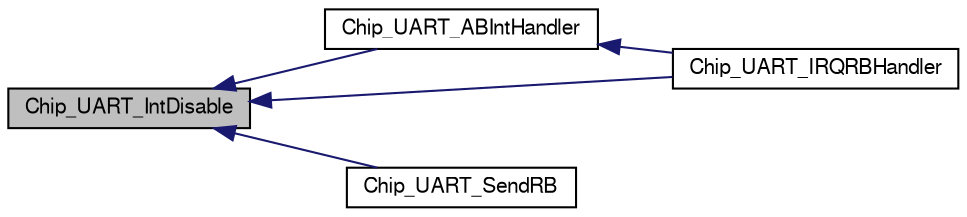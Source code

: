 digraph "Chip_UART_IntDisable"
{
  edge [fontname="FreeSans",fontsize="10",labelfontname="FreeSans",labelfontsize="10"];
  node [fontname="FreeSans",fontsize="10",shape=record];
  rankdir="LR";
  Node1 [label="Chip_UART_IntDisable",height=0.2,width=0.4,color="black", fillcolor="grey75", style="filled", fontcolor="black"];
  Node1 -> Node2 [dir="back",color="midnightblue",fontsize="10",style="solid"];
  Node2 [label="Chip_UART_ABIntHandler",height=0.2,width=0.4,color="black", fillcolor="white", style="filled",URL="$uart__17xx__40xx_8c.html#a250da66117563793dbcdb06b6c8b9bd9"];
  Node2 -> Node3 [dir="back",color="midnightblue",fontsize="10",style="solid"];
  Node3 [label="Chip_UART_IRQRBHandler",height=0.2,width=0.4,color="black", fillcolor="white", style="filled",URL="$group__UART__17XX__40XX.html#ga8ab537af48951658e60af145690b656e",tooltip="UART receive/transmit interrupt handler for ring buffers. "];
  Node1 -> Node4 [dir="back",color="midnightblue",fontsize="10",style="solid"];
  Node4 [label="Chip_UART_SendRB",height=0.2,width=0.4,color="black", fillcolor="white", style="filled",URL="$group__UART__17XX__40XX.html#ga6ed43ed19b9d2a32ece3e50bc2f651a9",tooltip="Populate a transmit ring buffer and start UART transmit. "];
  Node1 -> Node3 [dir="back",color="midnightblue",fontsize="10",style="solid"];
}
